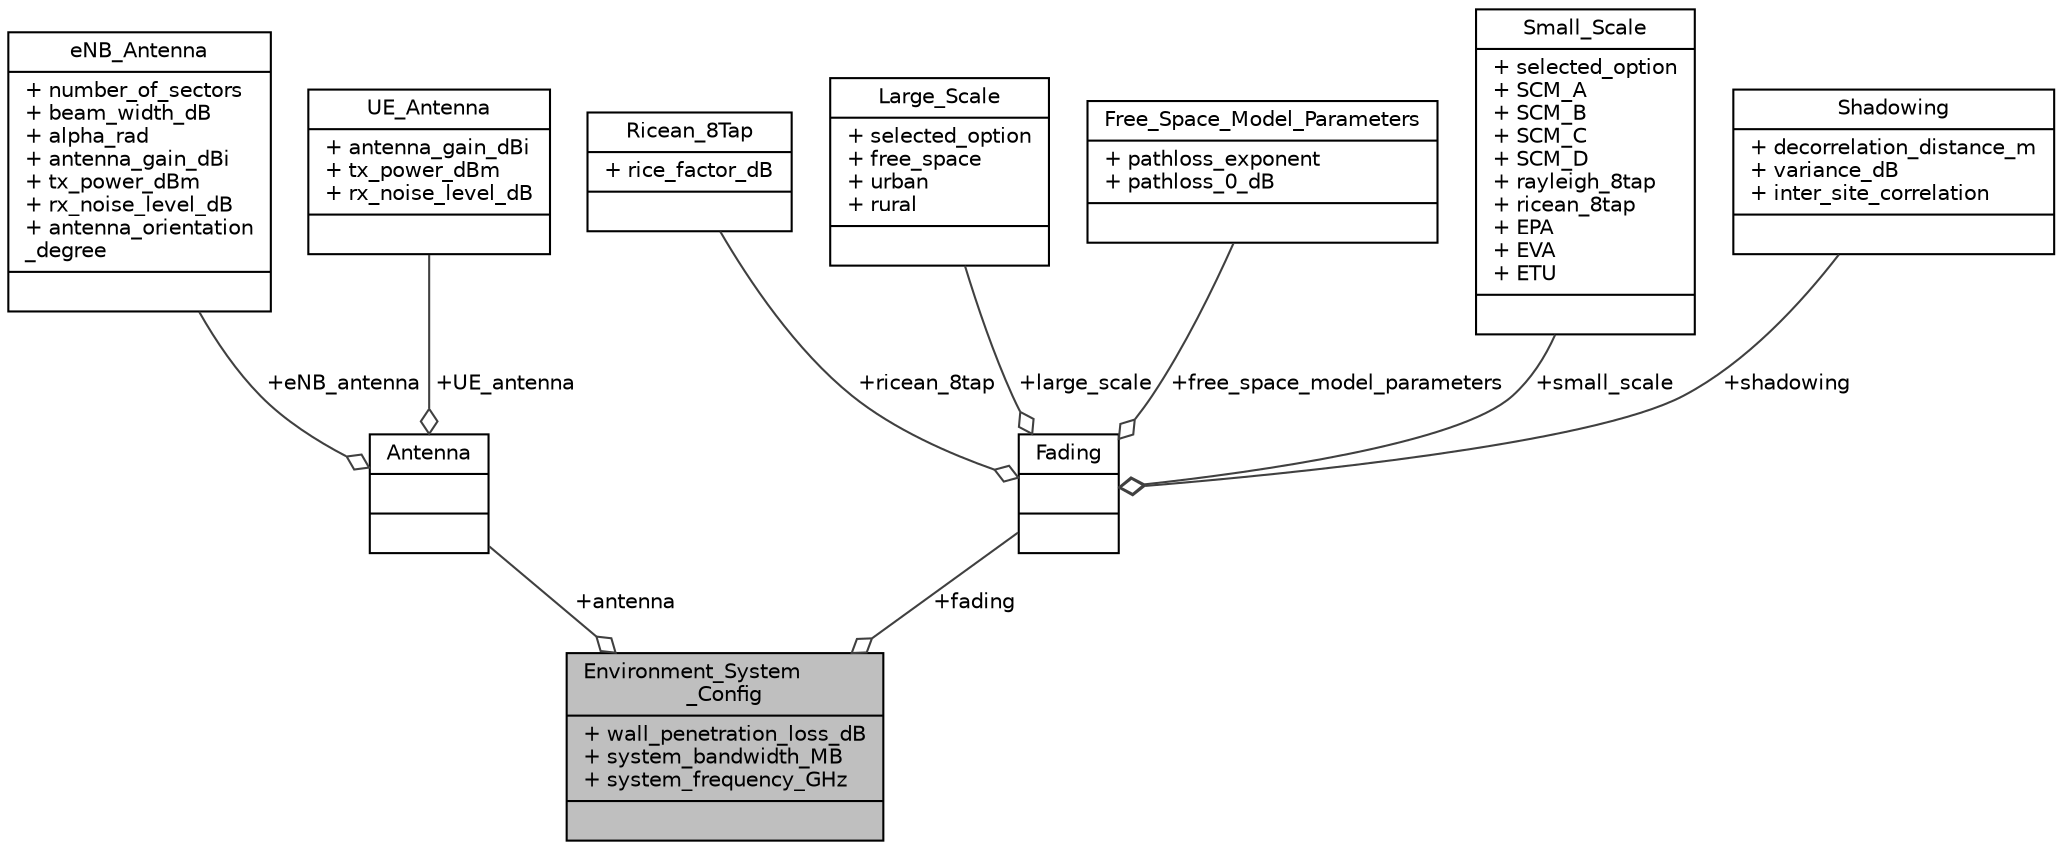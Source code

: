 digraph "Environment_System_Config"
{
 // LATEX_PDF_SIZE
  edge [fontname="Helvetica",fontsize="10",labelfontname="Helvetica",labelfontsize="10"];
  node [fontname="Helvetica",fontsize="10",shape=record];
  Node1 [label="{Environment_System\l_Config\n|+ wall_penetration_loss_dB\l+ system_bandwidth_MB\l+ system_frequency_GHz\l|}",height=0.2,width=0.4,color="black", fillcolor="grey75", style="filled", fontcolor="black",tooltip=" "];
  Node2 -> Node1 [color="grey25",fontsize="10",style="solid",label=" +antenna" ,arrowhead="odiamond",fontname="Helvetica"];
  Node2 [label="{Antenna\n||}",height=0.2,width=0.4,color="black", fillcolor="white", style="filled",URL="$structAntenna.html",tooltip=" "];
  Node3 -> Node2 [color="grey25",fontsize="10",style="solid",label=" +eNB_antenna" ,arrowhead="odiamond",fontname="Helvetica"];
  Node3 [label="{eNB_Antenna\n|+ number_of_sectors\l+ beam_width_dB\l+ alpha_rad\l+ antenna_gain_dBi\l+ tx_power_dBm\l+ rx_noise_level_dB\l+ antenna_orientation\l_degree\l|}",height=0.2,width=0.4,color="black", fillcolor="white", style="filled",URL="$structeNB__Antenna.html",tooltip=" "];
  Node4 -> Node2 [color="grey25",fontsize="10",style="solid",label=" +UE_antenna" ,arrowhead="odiamond",fontname="Helvetica"];
  Node4 [label="{UE_Antenna\n|+ antenna_gain_dBi\l+ tx_power_dBm\l+ rx_noise_level_dB\l|}",height=0.2,width=0.4,color="black", fillcolor="white", style="filled",URL="$structUE__Antenna.html",tooltip=" "];
  Node5 -> Node1 [color="grey25",fontsize="10",style="solid",label=" +fading" ,arrowhead="odiamond",fontname="Helvetica"];
  Node5 [label="{Fading\n||}",height=0.2,width=0.4,color="black", fillcolor="white", style="filled",URL="$structFading.html",tooltip=" "];
  Node6 -> Node5 [color="grey25",fontsize="10",style="solid",label=" +ricean_8tap" ,arrowhead="odiamond",fontname="Helvetica"];
  Node6 [label="{Ricean_8Tap\n|+ rice_factor_dB\l|}",height=0.2,width=0.4,color="black", fillcolor="white", style="filled",URL="$structRicean__8Tap.html",tooltip=" "];
  Node7 -> Node5 [color="grey25",fontsize="10",style="solid",label=" +large_scale" ,arrowhead="odiamond",fontname="Helvetica"];
  Node7 [label="{Large_Scale\n|+ selected_option\l+ free_space\l+ urban\l+ rural\l|}",height=0.2,width=0.4,color="black", fillcolor="white", style="filled",URL="$structLarge__Scale.html",tooltip=" "];
  Node8 -> Node5 [color="grey25",fontsize="10",style="solid",label=" +free_space_model_parameters" ,arrowhead="odiamond",fontname="Helvetica"];
  Node8 [label="{Free_Space_Model_Parameters\n|+ pathloss_exponent\l+ pathloss_0_dB\l|}",height=0.2,width=0.4,color="black", fillcolor="white", style="filled",URL="$structFree__Space__Model__Parameters.html",tooltip=" "];
  Node9 -> Node5 [color="grey25",fontsize="10",style="solid",label=" +small_scale" ,arrowhead="odiamond",fontname="Helvetica"];
  Node9 [label="{Small_Scale\n|+ selected_option\l+ SCM_A\l+ SCM_B\l+ SCM_C\l+ SCM_D\l+ rayleigh_8tap\l+ ricean_8tap\l+ EPA\l+ EVA\l+ ETU\l|}",height=0.2,width=0.4,color="black", fillcolor="white", style="filled",URL="$structSmall__Scale.html",tooltip=" "];
  Node10 -> Node5 [color="grey25",fontsize="10",style="solid",label=" +shadowing" ,arrowhead="odiamond",fontname="Helvetica"];
  Node10 [label="{Shadowing\n|+ decorrelation_distance_m\l+ variance_dB\l+ inter_site_correlation\l|}",height=0.2,width=0.4,color="black", fillcolor="white", style="filled",URL="$structShadowing.html",tooltip=" "];
}
